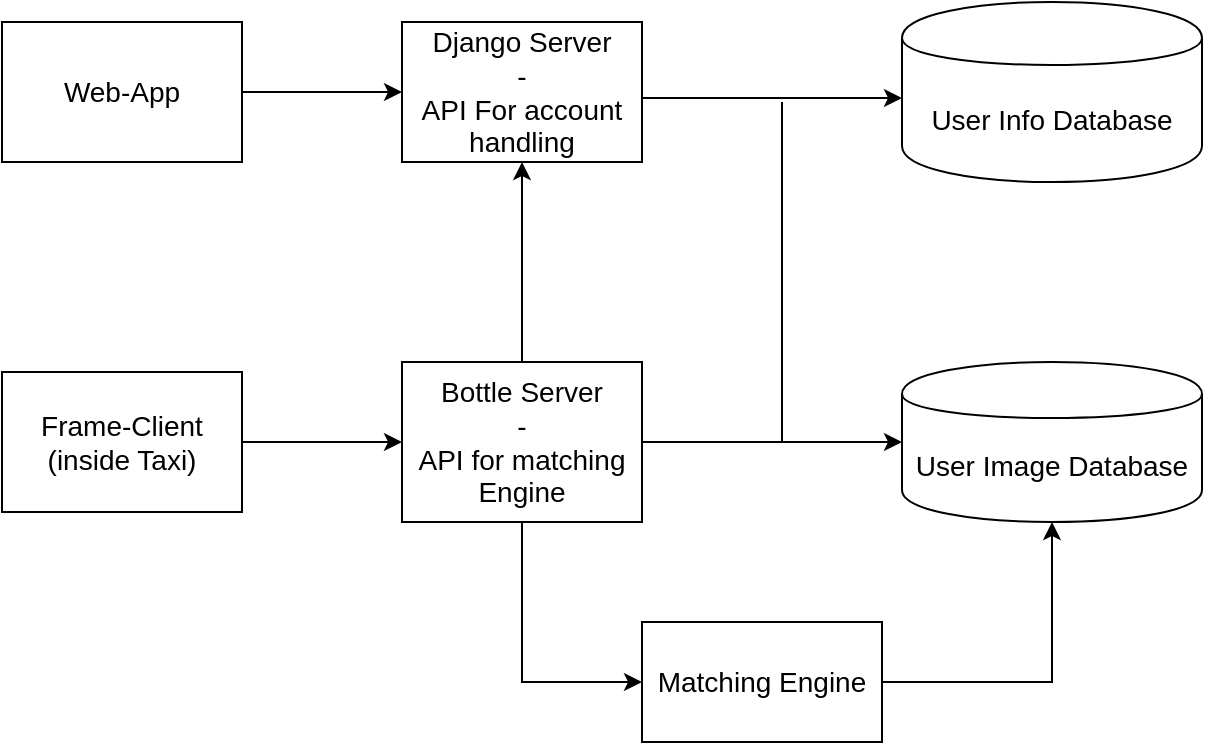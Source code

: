 <mxfile version="12.9.7" type="google"><diagram id="03mQV7opSNgyEYs4pfJa" name="Page-1"><mxGraphModel dx="1038" dy="551" grid="1" gridSize="10" guides="1" tooltips="1" connect="1" arrows="1" fold="1" page="1" pageScale="1" pageWidth="850" pageHeight="1100" math="0" shadow="0"><root><mxCell id="0"/><mxCell id="1" parent="0"/><mxCell id="bScOZqXYm3WtAN4N0St4-3" style="edgeStyle=orthogonalEdgeStyle;rounded=0;orthogonalLoop=1;jettySize=auto;html=1;exitX=1;exitY=0.5;exitDx=0;exitDy=0;entryX=0;entryY=0.5;entryDx=0;entryDy=0;fontSize=14;" edge="1" parent="1" source="bScOZqXYm3WtAN4N0St4-1" target="bScOZqXYm3WtAN4N0St4-2"><mxGeometry relative="1" as="geometry"/></mxCell><mxCell id="bScOZqXYm3WtAN4N0St4-1" value="Web-App" style="rounded=0;whiteSpace=wrap;html=1;fontSize=14;" vertex="1" parent="1"><mxGeometry x="170" y="150" width="120" height="70" as="geometry"/></mxCell><mxCell id="bScOZqXYm3WtAN4N0St4-5" style="edgeStyle=orthogonalEdgeStyle;rounded=0;orthogonalLoop=1;jettySize=auto;html=1;exitX=1;exitY=0.5;exitDx=0;exitDy=0;entryX=0;entryY=0.5;entryDx=0;entryDy=0;fontSize=14;" edge="1" parent="1"><mxGeometry relative="1" as="geometry"><mxPoint x="490" y="188" as="sourcePoint"/><mxPoint x="620" y="188" as="targetPoint"/></mxGeometry></mxCell><mxCell id="bScOZqXYm3WtAN4N0St4-2" value="Django Server&lt;br style=&quot;font-size: 14px;&quot;&gt;-&lt;br style=&quot;font-size: 14px;&quot;&gt;API For account handling" style="rounded=0;whiteSpace=wrap;html=1;fontSize=14;" vertex="1" parent="1"><mxGeometry x="370" y="150" width="120" height="70" as="geometry"/></mxCell><mxCell id="bScOZqXYm3WtAN4N0St4-4" value="&lt;div style=&quot;font-size: 14px;&quot;&gt;User Info Database&lt;/div&gt;" style="shape=cylinder;whiteSpace=wrap;html=1;boundedLbl=1;backgroundOutline=1;fontSize=14;" vertex="1" parent="1"><mxGeometry x="620" y="140" width="150" height="90" as="geometry"/></mxCell><mxCell id="bScOZqXYm3WtAN4N0St4-10" style="edgeStyle=orthogonalEdgeStyle;rounded=0;orthogonalLoop=1;jettySize=auto;html=1;exitX=1;exitY=0.5;exitDx=0;exitDy=0;entryX=0;entryY=0.5;entryDx=0;entryDy=0;fontSize=14;" edge="1" parent="1" source="bScOZqXYm3WtAN4N0St4-6" target="bScOZqXYm3WtAN4N0St4-7"><mxGeometry relative="1" as="geometry"/></mxCell><mxCell id="bScOZqXYm3WtAN4N0St4-6" value="Frame-Client&lt;br style=&quot;font-size: 14px;&quot;&gt;(inside Taxi)" style="rounded=0;whiteSpace=wrap;html=1;fontSize=14;" vertex="1" parent="1"><mxGeometry x="170" y="325" width="120" height="70" as="geometry"/></mxCell><mxCell id="bScOZqXYm3WtAN4N0St4-11" style="edgeStyle=orthogonalEdgeStyle;rounded=0;orthogonalLoop=1;jettySize=auto;html=1;exitX=1;exitY=0.5;exitDx=0;exitDy=0;fontSize=14;" edge="1" parent="1" source="bScOZqXYm3WtAN4N0St4-7" target="bScOZqXYm3WtAN4N0St4-8"><mxGeometry relative="1" as="geometry"/></mxCell><mxCell id="bScOZqXYm3WtAN4N0St4-12" style="edgeStyle=orthogonalEdgeStyle;rounded=0;orthogonalLoop=1;jettySize=auto;html=1;exitX=0.5;exitY=1;exitDx=0;exitDy=0;entryX=0;entryY=0.5;entryDx=0;entryDy=0;fontSize=14;" edge="1" parent="1" source="bScOZqXYm3WtAN4N0St4-7" target="bScOZqXYm3WtAN4N0St4-9"><mxGeometry relative="1" as="geometry"/></mxCell><mxCell id="bScOZqXYm3WtAN4N0St4-14" style="edgeStyle=orthogonalEdgeStyle;rounded=0;orthogonalLoop=1;jettySize=auto;html=1;exitX=0.5;exitY=0;exitDx=0;exitDy=0;entryX=0.5;entryY=1;entryDx=0;entryDy=0;fontSize=14;" edge="1" parent="1" source="bScOZqXYm3WtAN4N0St4-7" target="bScOZqXYm3WtAN4N0St4-2"><mxGeometry relative="1" as="geometry"/></mxCell><mxCell id="bScOZqXYm3WtAN4N0St4-7" value="Bottle Server&lt;br style=&quot;font-size: 14px;&quot;&gt;-&lt;br style=&quot;font-size: 14px;&quot;&gt;API for matching Engine" style="rounded=0;whiteSpace=wrap;html=1;fontSize=14;" vertex="1" parent="1"><mxGeometry x="370" y="320" width="120" height="80" as="geometry"/></mxCell><mxCell id="bScOZqXYm3WtAN4N0St4-8" value="&lt;div style=&quot;font-size: 14px;&quot;&gt;User Image Database&lt;/div&gt;" style="shape=cylinder;whiteSpace=wrap;html=1;boundedLbl=1;backgroundOutline=1;fontSize=14;" vertex="1" parent="1"><mxGeometry x="620" y="320" width="150" height="80" as="geometry"/></mxCell><mxCell id="bScOZqXYm3WtAN4N0St4-13" style="edgeStyle=orthogonalEdgeStyle;rounded=0;orthogonalLoop=1;jettySize=auto;html=1;exitX=1;exitY=0.5;exitDx=0;exitDy=0;entryX=0.5;entryY=1;entryDx=0;entryDy=0;fontSize=14;" edge="1" parent="1" source="bScOZqXYm3WtAN4N0St4-9" target="bScOZqXYm3WtAN4N0St4-8"><mxGeometry relative="1" as="geometry"/></mxCell><mxCell id="bScOZqXYm3WtAN4N0St4-9" value="&lt;div style=&quot;font-size: 14px;&quot;&gt;Matching Engine&lt;/div&gt;" style="rounded=0;whiteSpace=wrap;html=1;fontSize=14;" vertex="1" parent="1"><mxGeometry x="490" y="450" width="120" height="60" as="geometry"/></mxCell><mxCell id="bScOZqXYm3WtAN4N0St4-15" value="" style="endArrow=none;html=1;fontSize=14;" edge="1" parent="1"><mxGeometry width="50" height="50" relative="1" as="geometry"><mxPoint x="560" y="360" as="sourcePoint"/><mxPoint x="560" y="190" as="targetPoint"/></mxGeometry></mxCell></root></mxGraphModel></diagram></mxfile>